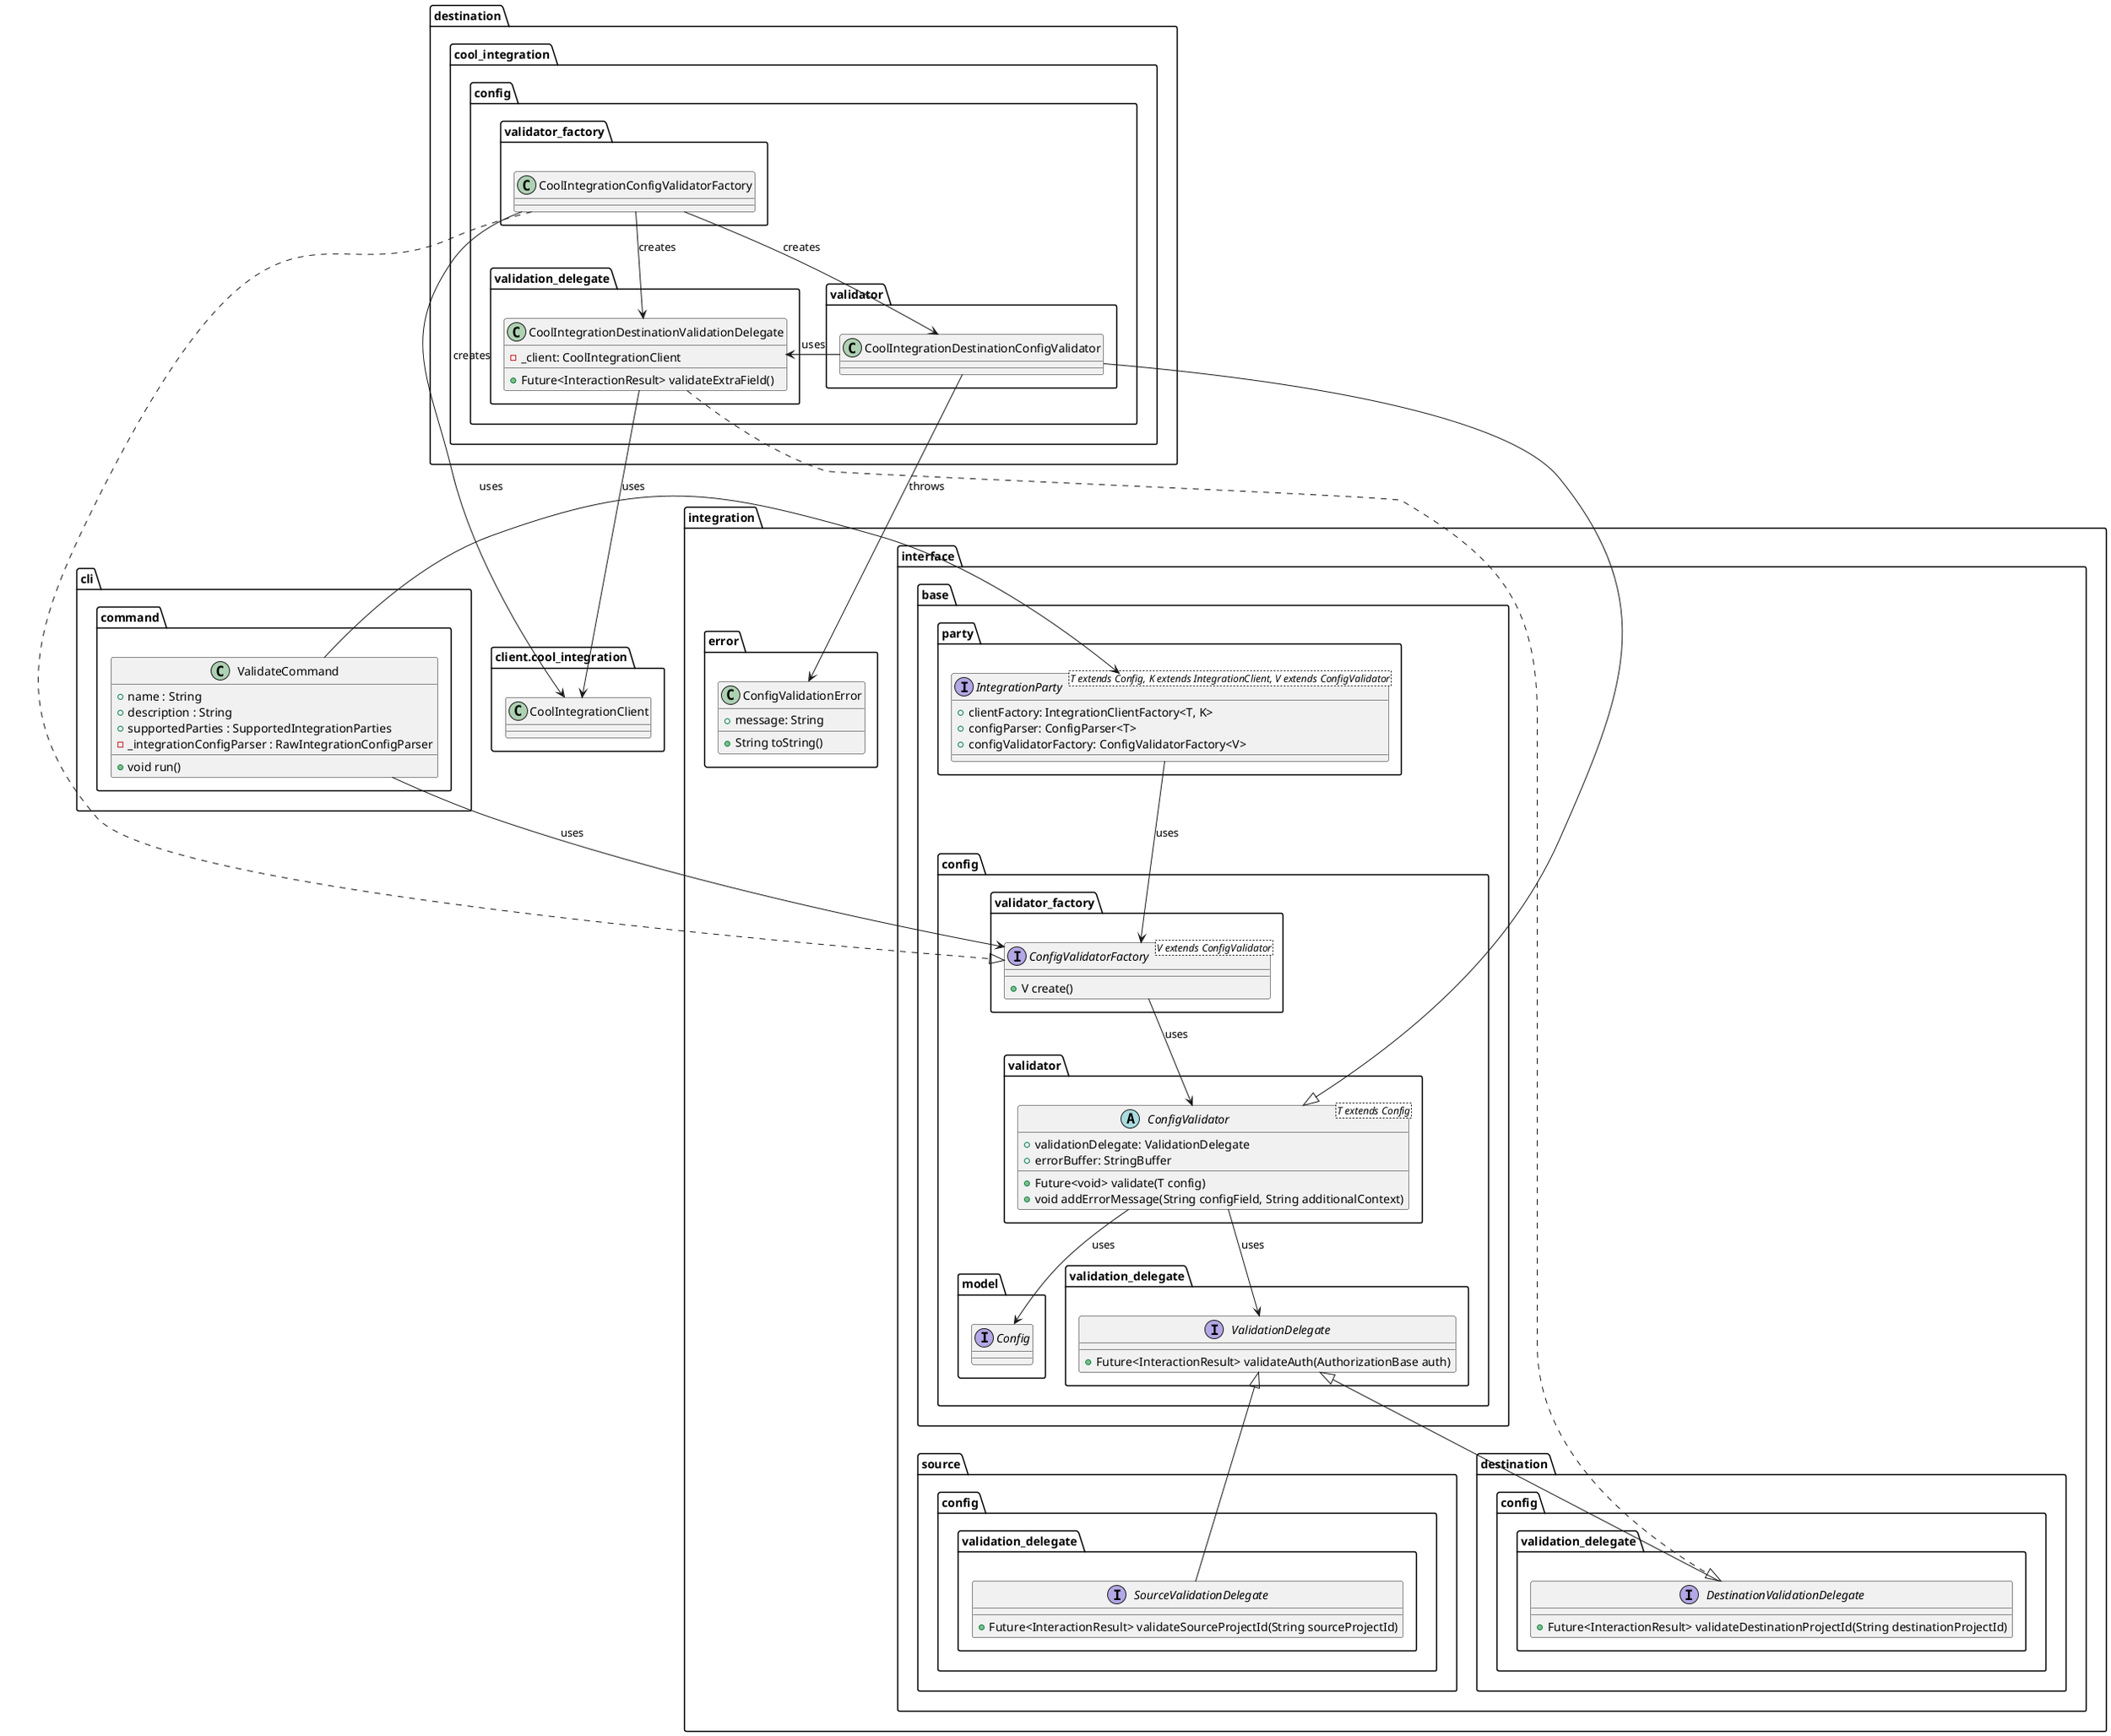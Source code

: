 @startuml ci_integrations_config_validator_class_diagram

    package integration {
        package interface {
            package base {
                package party {
                    interface IntegrationParty<T extends Config, K extends IntegrationClient, V extends ConfigValidator> {
                        + clientFactory: IntegrationClientFactory<T, K>
                        + configParser: ConfigParser<T>
                        + configValidatorFactory: ConfigValidatorFactory<V>
                    }
                }

                package config {
                    package model {
                        interface Config {}
                    }

                    package validator {
                        abstract class ConfigValidator<T extends Config> {
                            + validationDelegate: ValidationDelegate
                            + errorBuffer: StringBuffer
                            + Future<void> validate(T config)
                            + void addErrorMessage(String configField, String additionalContext)
                        }
                    }

                    package validation_delegate as base_validation_delegate {
                        interface ValidationDelegate {
                            + Future<InteractionResult> validateAuth(AuthorizationBase auth)
                        }
                    }

                    package validator_factory {
                        interface ConfigValidatorFactory<V extends ConfigValidator> {
                            + V create()
                        }
                    }
                }
            }

            package source.config.validation_delegate {
                interface SourceValidationDelegate {
                    + Future<InteractionResult> validateSourceProjectId(String sourceProjectId)
                }
            }

            package destination.config.validation_delegate {
                interface DestinationValidationDelegate {
                    + Future<InteractionResult> validateDestinationProjectId(String destinationProjectId)
                }
            }
        }

        package error {
            class ConfigValidationError {
                + message: String
                + String toString()
            }
        }
    }

    package destination.cool_integration {
        package config as cool_integration_config {
            package validator as cool_integration_validator {
                class CoolIntegrationDestinationConfigValidator {}
            }

            package validator_factory as cool_integration_validator_validator_factory {
                class CoolIntegrationConfigValidatorFactory {}
            }

            package validation_delegate {
                class CoolIntegrationDestinationValidationDelegate {
                    - _client: CoolIntegrationClient
                    + Future<InteractionResult> validateExtraField()
                }
            }
        }
    }

    package client.cool_integration as client_cool_integration {
        class CoolIntegrationClient {}
    }

    package cli.command {
        class ValidateCommand {
            + name : String
            + description : String
            + supportedParties : SupportedIntegrationParties 
            - _integrationConfigParser : RawIntegrationConfigParser

            + void run()
        }
    }

    IntegrationParty --> ConfigValidatorFactory : uses

    ConfigValidatorFactory --> ConfigValidator : uses

    ConfigValidator --> ValidationDelegate : uses
    ConfigValidator --> Config : uses

    SourceValidationDelegate --up|> ValidationDelegate
    DestinationValidationDelegate --up|> ValidationDelegate

    CoolIntegrationDestinationValidationDelegate ..|> DestinationValidationDelegate

    CoolIntegrationDestinationConfigValidator --|> ConfigValidator
    CoolIntegrationDestinationConfigValidator -left-> CoolIntegrationDestinationValidationDelegate : uses
    CoolIntegrationDestinationValidationDelegate -down-> CoolIntegrationClient : uses
    CoolIntegrationConfigValidatorFactory ..|> ConfigValidatorFactory
    CoolIntegrationConfigValidatorFactory --> CoolIntegrationDestinationConfigValidator : creates
    CoolIntegrationConfigValidatorFactory --> CoolIntegrationClient : creates
    CoolIntegrationConfigValidatorFactory --> CoolIntegrationDestinationValidationDelegate : creates
    CoolIntegrationDestinationConfigValidator --> ConfigValidationError : throws

    ValidateCommand -right-> IntegrationParty : uses
    ValidateCommand -right-> ConfigValidatorFactory : uses

@enduml
